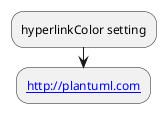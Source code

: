 @startuml
skinparam hyperlinkUnderline true
:hyperlinkColor setting;
:[[http://plantuml.com]];
@enduml